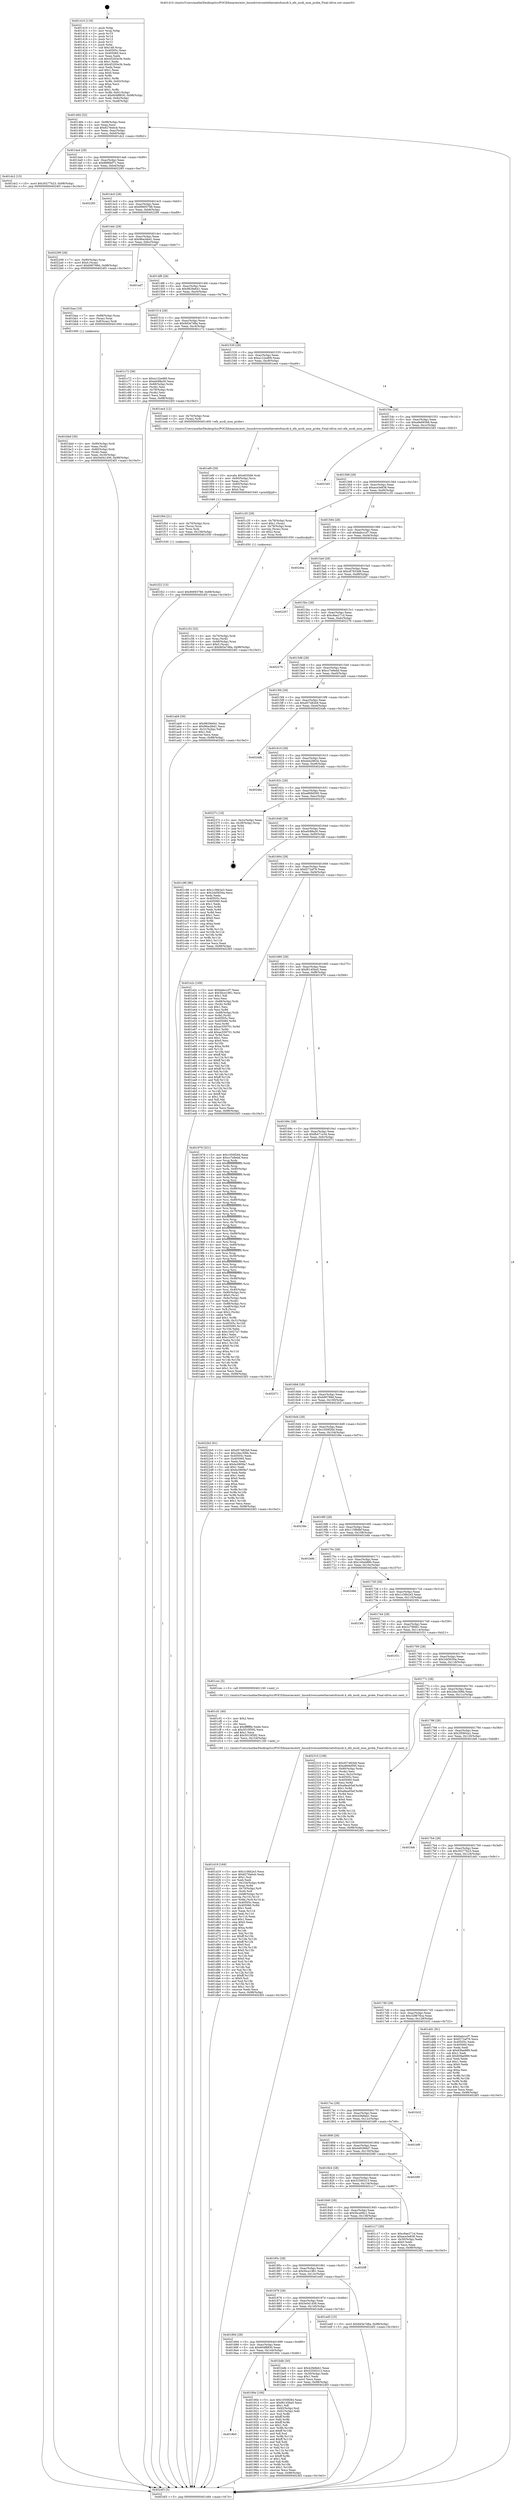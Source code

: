 digraph "0x401410" {
  label = "0x401410 (/mnt/c/Users/mathe/Desktop/tcc/POCII/binaries/extr_linuxdriversnetethernetsfcmcdi.h_efx_mcdi_mon_probe_Final-ollvm.out::main(0))"
  labelloc = "t"
  node[shape=record]

  Entry [label="",width=0.3,height=0.3,shape=circle,fillcolor=black,style=filled]
  "0x401484" [label="{
     0x401484 [32]\l
     | [instrs]\l
     &nbsp;&nbsp;0x401484 \<+6\>: mov -0x98(%rbp),%eax\l
     &nbsp;&nbsp;0x40148a \<+2\>: mov %eax,%ecx\l
     &nbsp;&nbsp;0x40148c \<+6\>: sub $0x8276ebcb,%ecx\l
     &nbsp;&nbsp;0x401492 \<+6\>: mov %eax,-0xac(%rbp)\l
     &nbsp;&nbsp;0x401498 \<+6\>: mov %ecx,-0xb0(%rbp)\l
     &nbsp;&nbsp;0x40149e \<+6\>: je 0000000000401dc2 \<main+0x9b2\>\l
  }"]
  "0x401dc2" [label="{
     0x401dc2 [15]\l
     | [instrs]\l
     &nbsp;&nbsp;0x401dc2 \<+10\>: movl $0x30277b23,-0x98(%rbp)\l
     &nbsp;&nbsp;0x401dcc \<+5\>: jmp 00000000004024f3 \<main+0x10e3\>\l
  }"]
  "0x4014a4" [label="{
     0x4014a4 [28]\l
     | [instrs]\l
     &nbsp;&nbsp;0x4014a4 \<+5\>: jmp 00000000004014a9 \<main+0x99\>\l
     &nbsp;&nbsp;0x4014a9 \<+6\>: mov -0xac(%rbp),%eax\l
     &nbsp;&nbsp;0x4014af \<+5\>: sub $0x8886bf71,%eax\l
     &nbsp;&nbsp;0x4014b4 \<+6\>: mov %eax,-0xb4(%rbp)\l
     &nbsp;&nbsp;0x4014ba \<+6\>: je 0000000000402285 \<main+0xe75\>\l
  }"]
  Exit [label="",width=0.3,height=0.3,shape=circle,fillcolor=black,style=filled,peripheries=2]
  "0x402285" [label="{
     0x402285\l
  }", style=dashed]
  "0x4014c0" [label="{
     0x4014c0 [28]\l
     | [instrs]\l
     &nbsp;&nbsp;0x4014c0 \<+5\>: jmp 00000000004014c5 \<main+0xb5\>\l
     &nbsp;&nbsp;0x4014c5 \<+6\>: mov -0xac(%rbp),%eax\l
     &nbsp;&nbsp;0x4014cb \<+5\>: sub $0x90693788,%eax\l
     &nbsp;&nbsp;0x4014d0 \<+6\>: mov %eax,-0xb8(%rbp)\l
     &nbsp;&nbsp;0x4014d6 \<+6\>: je 0000000000402299 \<main+0xe89\>\l
  }"]
  "0x401f22" [label="{
     0x401f22 [15]\l
     | [instrs]\l
     &nbsp;&nbsp;0x401f22 \<+10\>: movl $0x90693788,-0x98(%rbp)\l
     &nbsp;&nbsp;0x401f2c \<+5\>: jmp 00000000004024f3 \<main+0x10e3\>\l
  }"]
  "0x402299" [label="{
     0x402299 [28]\l
     | [instrs]\l
     &nbsp;&nbsp;0x402299 \<+7\>: mov -0x90(%rbp),%rax\l
     &nbsp;&nbsp;0x4022a0 \<+6\>: movl $0x0,(%rax)\l
     &nbsp;&nbsp;0x4022a6 \<+10\>: movl $0xb90789d,-0x98(%rbp)\l
     &nbsp;&nbsp;0x4022b0 \<+5\>: jmp 00000000004024f3 \<main+0x10e3\>\l
  }"]
  "0x4014dc" [label="{
     0x4014dc [28]\l
     | [instrs]\l
     &nbsp;&nbsp;0x4014dc \<+5\>: jmp 00000000004014e1 \<main+0xd1\>\l
     &nbsp;&nbsp;0x4014e1 \<+6\>: mov -0xac(%rbp),%eax\l
     &nbsp;&nbsp;0x4014e7 \<+5\>: sub $0x96acbbd1,%eax\l
     &nbsp;&nbsp;0x4014ec \<+6\>: mov %eax,-0xbc(%rbp)\l
     &nbsp;&nbsp;0x4014f2 \<+6\>: je 0000000000401ad7 \<main+0x6c7\>\l
  }"]
  "0x401f0d" [label="{
     0x401f0d [21]\l
     | [instrs]\l
     &nbsp;&nbsp;0x401f0d \<+4\>: mov -0x70(%rbp),%rcx\l
     &nbsp;&nbsp;0x401f11 \<+3\>: mov (%rcx),%rcx\l
     &nbsp;&nbsp;0x401f14 \<+3\>: mov %rcx,%rdi\l
     &nbsp;&nbsp;0x401f17 \<+6\>: mov %eax,-0x158(%rbp)\l
     &nbsp;&nbsp;0x401f1d \<+5\>: call 0000000000401030 \<free@plt\>\l
     | [calls]\l
     &nbsp;&nbsp;0x401030 \{1\} (unknown)\l
  }"]
  "0x401ad7" [label="{
     0x401ad7\l
  }", style=dashed]
  "0x4014f8" [label="{
     0x4014f8 [28]\l
     | [instrs]\l
     &nbsp;&nbsp;0x4014f8 \<+5\>: jmp 00000000004014fd \<main+0xed\>\l
     &nbsp;&nbsp;0x4014fd \<+6\>: mov -0xac(%rbp),%eax\l
     &nbsp;&nbsp;0x401503 \<+5\>: sub $0x9829e641,%eax\l
     &nbsp;&nbsp;0x401508 \<+6\>: mov %eax,-0xc0(%rbp)\l
     &nbsp;&nbsp;0x40150e \<+6\>: je 0000000000401baa \<main+0x79a\>\l
  }"]
  "0x401ef0" [label="{
     0x401ef0 [29]\l
     | [instrs]\l
     &nbsp;&nbsp;0x401ef0 \<+10\>: movabs $0x4030d6,%rdi\l
     &nbsp;&nbsp;0x401efa \<+4\>: mov -0x60(%rbp),%rcx\l
     &nbsp;&nbsp;0x401efe \<+2\>: mov %eax,(%rcx)\l
     &nbsp;&nbsp;0x401f00 \<+4\>: mov -0x60(%rbp),%rcx\l
     &nbsp;&nbsp;0x401f04 \<+2\>: mov (%rcx),%esi\l
     &nbsp;&nbsp;0x401f06 \<+2\>: mov $0x0,%al\l
     &nbsp;&nbsp;0x401f08 \<+5\>: call 0000000000401040 \<printf@plt\>\l
     | [calls]\l
     &nbsp;&nbsp;0x401040 \{1\} (unknown)\l
  }"]
  "0x401baa" [label="{
     0x401baa [19]\l
     | [instrs]\l
     &nbsp;&nbsp;0x401baa \<+7\>: mov -0x88(%rbp),%rax\l
     &nbsp;&nbsp;0x401bb1 \<+3\>: mov (%rax),%rax\l
     &nbsp;&nbsp;0x401bb4 \<+4\>: mov 0x8(%rax),%rdi\l
     &nbsp;&nbsp;0x401bb8 \<+5\>: call 0000000000401060 \<atoi@plt\>\l
     | [calls]\l
     &nbsp;&nbsp;0x401060 \{1\} (unknown)\l
  }"]
  "0x401514" [label="{
     0x401514 [28]\l
     | [instrs]\l
     &nbsp;&nbsp;0x401514 \<+5\>: jmp 0000000000401519 \<main+0x109\>\l
     &nbsp;&nbsp;0x401519 \<+6\>: mov -0xac(%rbp),%eax\l
     &nbsp;&nbsp;0x40151f \<+5\>: sub $0x9d3e7d8a,%eax\l
     &nbsp;&nbsp;0x401524 \<+6\>: mov %eax,-0xc4(%rbp)\l
     &nbsp;&nbsp;0x40152a \<+6\>: je 0000000000401c72 \<main+0x862\>\l
  }"]
  "0x401d19" [label="{
     0x401d19 [169]\l
     | [instrs]\l
     &nbsp;&nbsp;0x401d19 \<+5\>: mov $0x1c36b2e3,%ecx\l
     &nbsp;&nbsp;0x401d1e \<+5\>: mov $0x8276ebcb,%edx\l
     &nbsp;&nbsp;0x401d23 \<+3\>: mov $0x1,%sil\l
     &nbsp;&nbsp;0x401d26 \<+2\>: xor %edi,%edi\l
     &nbsp;&nbsp;0x401d28 \<+7\>: mov -0x154(%rbp),%r8d\l
     &nbsp;&nbsp;0x401d2f \<+4\>: imul %eax,%r8d\l
     &nbsp;&nbsp;0x401d33 \<+4\>: mov -0x70(%rbp),%r9\l
     &nbsp;&nbsp;0x401d37 \<+3\>: mov (%r9),%r9\l
     &nbsp;&nbsp;0x401d3a \<+4\>: mov -0x68(%rbp),%r10\l
     &nbsp;&nbsp;0x401d3e \<+3\>: movslq (%r10),%r10\l
     &nbsp;&nbsp;0x401d41 \<+4\>: mov %r8d,(%r9,%r10,4)\l
     &nbsp;&nbsp;0x401d45 \<+7\>: mov 0x40505c,%eax\l
     &nbsp;&nbsp;0x401d4c \<+8\>: mov 0x405060,%r8d\l
     &nbsp;&nbsp;0x401d54 \<+3\>: sub $0x1,%edi\l
     &nbsp;&nbsp;0x401d57 \<+3\>: mov %eax,%r11d\l
     &nbsp;&nbsp;0x401d5a \<+3\>: add %edi,%r11d\l
     &nbsp;&nbsp;0x401d5d \<+4\>: imul %r11d,%eax\l
     &nbsp;&nbsp;0x401d61 \<+3\>: and $0x1,%eax\l
     &nbsp;&nbsp;0x401d64 \<+3\>: cmp $0x0,%eax\l
     &nbsp;&nbsp;0x401d67 \<+3\>: sete %bl\l
     &nbsp;&nbsp;0x401d6a \<+4\>: cmp $0xa,%r8d\l
     &nbsp;&nbsp;0x401d6e \<+4\>: setl %r14b\l
     &nbsp;&nbsp;0x401d72 \<+3\>: mov %bl,%r15b\l
     &nbsp;&nbsp;0x401d75 \<+4\>: xor $0xff,%r15b\l
     &nbsp;&nbsp;0x401d79 \<+3\>: mov %r14b,%r12b\l
     &nbsp;&nbsp;0x401d7c \<+4\>: xor $0xff,%r12b\l
     &nbsp;&nbsp;0x401d80 \<+4\>: xor $0x0,%sil\l
     &nbsp;&nbsp;0x401d84 \<+3\>: mov %r15b,%r13b\l
     &nbsp;&nbsp;0x401d87 \<+4\>: and $0x0,%r13b\l
     &nbsp;&nbsp;0x401d8b \<+3\>: and %sil,%bl\l
     &nbsp;&nbsp;0x401d8e \<+3\>: mov %r12b,%al\l
     &nbsp;&nbsp;0x401d91 \<+2\>: and $0x0,%al\l
     &nbsp;&nbsp;0x401d93 \<+3\>: and %sil,%r14b\l
     &nbsp;&nbsp;0x401d96 \<+3\>: or %bl,%r13b\l
     &nbsp;&nbsp;0x401d99 \<+3\>: or %r14b,%al\l
     &nbsp;&nbsp;0x401d9c \<+3\>: xor %al,%r13b\l
     &nbsp;&nbsp;0x401d9f \<+3\>: or %r12b,%r15b\l
     &nbsp;&nbsp;0x401da2 \<+4\>: xor $0xff,%r15b\l
     &nbsp;&nbsp;0x401da6 \<+4\>: or $0x0,%sil\l
     &nbsp;&nbsp;0x401daa \<+3\>: and %sil,%r15b\l
     &nbsp;&nbsp;0x401dad \<+3\>: or %r15b,%r13b\l
     &nbsp;&nbsp;0x401db0 \<+4\>: test $0x1,%r13b\l
     &nbsp;&nbsp;0x401db4 \<+3\>: cmovne %edx,%ecx\l
     &nbsp;&nbsp;0x401db7 \<+6\>: mov %ecx,-0x98(%rbp)\l
     &nbsp;&nbsp;0x401dbd \<+5\>: jmp 00000000004024f3 \<main+0x10e3\>\l
  }"]
  "0x401c72" [label="{
     0x401c72 [36]\l
     | [instrs]\l
     &nbsp;&nbsp;0x401c72 \<+5\>: mov $0xa122ed69,%eax\l
     &nbsp;&nbsp;0x401c77 \<+5\>: mov $0xefc88a30,%ecx\l
     &nbsp;&nbsp;0x401c7c \<+4\>: mov -0x68(%rbp),%rdx\l
     &nbsp;&nbsp;0x401c80 \<+2\>: mov (%rdx),%esi\l
     &nbsp;&nbsp;0x401c82 \<+4\>: mov -0x78(%rbp),%rdx\l
     &nbsp;&nbsp;0x401c86 \<+2\>: cmp (%rdx),%esi\l
     &nbsp;&nbsp;0x401c88 \<+3\>: cmovl %ecx,%eax\l
     &nbsp;&nbsp;0x401c8b \<+6\>: mov %eax,-0x98(%rbp)\l
     &nbsp;&nbsp;0x401c91 \<+5\>: jmp 00000000004024f3 \<main+0x10e3\>\l
  }"]
  "0x401530" [label="{
     0x401530 [28]\l
     | [instrs]\l
     &nbsp;&nbsp;0x401530 \<+5\>: jmp 0000000000401535 \<main+0x125\>\l
     &nbsp;&nbsp;0x401535 \<+6\>: mov -0xac(%rbp),%eax\l
     &nbsp;&nbsp;0x40153b \<+5\>: sub $0xa122ed69,%eax\l
     &nbsp;&nbsp;0x401540 \<+6\>: mov %eax,-0xc8(%rbp)\l
     &nbsp;&nbsp;0x401546 \<+6\>: je 0000000000401ee4 \<main+0xad4\>\l
  }"]
  "0x401cf1" [label="{
     0x401cf1 [40]\l
     | [instrs]\l
     &nbsp;&nbsp;0x401cf1 \<+5\>: mov $0x2,%ecx\l
     &nbsp;&nbsp;0x401cf6 \<+1\>: cltd\l
     &nbsp;&nbsp;0x401cf7 \<+2\>: idiv %ecx\l
     &nbsp;&nbsp;0x401cf9 \<+6\>: imul $0xfffffffe,%edx,%ecx\l
     &nbsp;&nbsp;0x401cff \<+6\>: sub $0x5010f392,%ecx\l
     &nbsp;&nbsp;0x401d05 \<+3\>: add $0x1,%ecx\l
     &nbsp;&nbsp;0x401d08 \<+6\>: add $0x5010f392,%ecx\l
     &nbsp;&nbsp;0x401d0e \<+6\>: mov %ecx,-0x154(%rbp)\l
     &nbsp;&nbsp;0x401d14 \<+5\>: call 0000000000401160 \<next_i\>\l
     | [calls]\l
     &nbsp;&nbsp;0x401160 \{1\} (/mnt/c/Users/mathe/Desktop/tcc/POCII/binaries/extr_linuxdriversnetethernetsfcmcdi.h_efx_mcdi_mon_probe_Final-ollvm.out::next_i)\l
  }"]
  "0x401ee4" [label="{
     0x401ee4 [12]\l
     | [instrs]\l
     &nbsp;&nbsp;0x401ee4 \<+4\>: mov -0x70(%rbp),%rax\l
     &nbsp;&nbsp;0x401ee8 \<+3\>: mov (%rax),%rdi\l
     &nbsp;&nbsp;0x401eeb \<+5\>: call 0000000000401400 \<efx_mcdi_mon_probe\>\l
     | [calls]\l
     &nbsp;&nbsp;0x401400 \{1\} (/mnt/c/Users/mathe/Desktop/tcc/POCII/binaries/extr_linuxdriversnetethernetsfcmcdi.h_efx_mcdi_mon_probe_Final-ollvm.out::efx_mcdi_mon_probe)\l
  }"]
  "0x40154c" [label="{
     0x40154c [28]\l
     | [instrs]\l
     &nbsp;&nbsp;0x40154c \<+5\>: jmp 0000000000401551 \<main+0x141\>\l
     &nbsp;&nbsp;0x401551 \<+6\>: mov -0xac(%rbp),%eax\l
     &nbsp;&nbsp;0x401557 \<+5\>: sub $0xa9e693b8,%eax\l
     &nbsp;&nbsp;0x40155c \<+6\>: mov %eax,-0xcc(%rbp)\l
     &nbsp;&nbsp;0x401562 \<+6\>: je 00000000004023d3 \<main+0xfc3\>\l
  }"]
  "0x401c52" [label="{
     0x401c52 [32]\l
     | [instrs]\l
     &nbsp;&nbsp;0x401c52 \<+4\>: mov -0x70(%rbp),%rdi\l
     &nbsp;&nbsp;0x401c56 \<+3\>: mov %rax,(%rdi)\l
     &nbsp;&nbsp;0x401c59 \<+4\>: mov -0x68(%rbp),%rax\l
     &nbsp;&nbsp;0x401c5d \<+6\>: movl $0x0,(%rax)\l
     &nbsp;&nbsp;0x401c63 \<+10\>: movl $0x9d3e7d8a,-0x98(%rbp)\l
     &nbsp;&nbsp;0x401c6d \<+5\>: jmp 00000000004024f3 \<main+0x10e3\>\l
  }"]
  "0x4023d3" [label="{
     0x4023d3\l
  }", style=dashed]
  "0x401568" [label="{
     0x401568 [28]\l
     | [instrs]\l
     &nbsp;&nbsp;0x401568 \<+5\>: jmp 000000000040156d \<main+0x15d\>\l
     &nbsp;&nbsp;0x40156d \<+6\>: mov -0xac(%rbp),%eax\l
     &nbsp;&nbsp;0x401573 \<+5\>: sub $0xace3e838,%eax\l
     &nbsp;&nbsp;0x401578 \<+6\>: mov %eax,-0xd0(%rbp)\l
     &nbsp;&nbsp;0x40157e \<+6\>: je 0000000000401c35 \<main+0x825\>\l
  }"]
  "0x401bbd" [label="{
     0x401bbd [30]\l
     | [instrs]\l
     &nbsp;&nbsp;0x401bbd \<+4\>: mov -0x80(%rbp),%rdi\l
     &nbsp;&nbsp;0x401bc1 \<+2\>: mov %eax,(%rdi)\l
     &nbsp;&nbsp;0x401bc3 \<+4\>: mov -0x80(%rbp),%rdi\l
     &nbsp;&nbsp;0x401bc7 \<+2\>: mov (%rdi),%eax\l
     &nbsp;&nbsp;0x401bc9 \<+3\>: mov %eax,-0x30(%rbp)\l
     &nbsp;&nbsp;0x401bcc \<+10\>: movl $0x5e041456,-0x98(%rbp)\l
     &nbsp;&nbsp;0x401bd6 \<+5\>: jmp 00000000004024f3 \<main+0x10e3\>\l
  }"]
  "0x401c35" [label="{
     0x401c35 [29]\l
     | [instrs]\l
     &nbsp;&nbsp;0x401c35 \<+4\>: mov -0x78(%rbp),%rax\l
     &nbsp;&nbsp;0x401c39 \<+6\>: movl $0x1,(%rax)\l
     &nbsp;&nbsp;0x401c3f \<+4\>: mov -0x78(%rbp),%rax\l
     &nbsp;&nbsp;0x401c43 \<+3\>: movslq (%rax),%rax\l
     &nbsp;&nbsp;0x401c46 \<+4\>: shl $0x2,%rax\l
     &nbsp;&nbsp;0x401c4a \<+3\>: mov %rax,%rdi\l
     &nbsp;&nbsp;0x401c4d \<+5\>: call 0000000000401050 \<malloc@plt\>\l
     | [calls]\l
     &nbsp;&nbsp;0x401050 \{1\} (unknown)\l
  }"]
  "0x401584" [label="{
     0x401584 [28]\l
     | [instrs]\l
     &nbsp;&nbsp;0x401584 \<+5\>: jmp 0000000000401589 \<main+0x179\>\l
     &nbsp;&nbsp;0x401589 \<+6\>: mov -0xac(%rbp),%eax\l
     &nbsp;&nbsp;0x40158f \<+5\>: sub $0xbabcccf7,%eax\l
     &nbsp;&nbsp;0x401594 \<+6\>: mov %eax,-0xd4(%rbp)\l
     &nbsp;&nbsp;0x40159a \<+6\>: je 000000000040244a \<main+0x103a\>\l
  }"]
  "0x401410" [label="{
     0x401410 [116]\l
     | [instrs]\l
     &nbsp;&nbsp;0x401410 \<+1\>: push %rbp\l
     &nbsp;&nbsp;0x401411 \<+3\>: mov %rsp,%rbp\l
     &nbsp;&nbsp;0x401414 \<+2\>: push %r15\l
     &nbsp;&nbsp;0x401416 \<+2\>: push %r14\l
     &nbsp;&nbsp;0x401418 \<+2\>: push %r13\l
     &nbsp;&nbsp;0x40141a \<+2\>: push %r12\l
     &nbsp;&nbsp;0x40141c \<+1\>: push %rbx\l
     &nbsp;&nbsp;0x40141d \<+7\>: sub $0x148,%rsp\l
     &nbsp;&nbsp;0x401424 \<+7\>: mov 0x40505c,%eax\l
     &nbsp;&nbsp;0x40142b \<+7\>: mov 0x405060,%ecx\l
     &nbsp;&nbsp;0x401432 \<+2\>: mov %eax,%edx\l
     &nbsp;&nbsp;0x401434 \<+6\>: sub $0x45293e3b,%edx\l
     &nbsp;&nbsp;0x40143a \<+3\>: sub $0x1,%edx\l
     &nbsp;&nbsp;0x40143d \<+6\>: add $0x45293e3b,%edx\l
     &nbsp;&nbsp;0x401443 \<+3\>: imul %edx,%eax\l
     &nbsp;&nbsp;0x401446 \<+3\>: and $0x1,%eax\l
     &nbsp;&nbsp;0x401449 \<+3\>: cmp $0x0,%eax\l
     &nbsp;&nbsp;0x40144c \<+4\>: sete %r8b\l
     &nbsp;&nbsp;0x401450 \<+4\>: and $0x1,%r8b\l
     &nbsp;&nbsp;0x401454 \<+7\>: mov %r8b,-0x92(%rbp)\l
     &nbsp;&nbsp;0x40145b \<+3\>: cmp $0xa,%ecx\l
     &nbsp;&nbsp;0x40145e \<+4\>: setl %r8b\l
     &nbsp;&nbsp;0x401462 \<+4\>: and $0x1,%r8b\l
     &nbsp;&nbsp;0x401466 \<+7\>: mov %r8b,-0x91(%rbp)\l
     &nbsp;&nbsp;0x40146d \<+10\>: movl $0x604f8830,-0x98(%rbp)\l
     &nbsp;&nbsp;0x401477 \<+6\>: mov %edi,-0x9c(%rbp)\l
     &nbsp;&nbsp;0x40147d \<+7\>: mov %rsi,-0xa8(%rbp)\l
  }"]
  "0x40244a" [label="{
     0x40244a\l
  }", style=dashed]
  "0x4015a0" [label="{
     0x4015a0 [28]\l
     | [instrs]\l
     &nbsp;&nbsp;0x4015a0 \<+5\>: jmp 00000000004015a5 \<main+0x195\>\l
     &nbsp;&nbsp;0x4015a5 \<+6\>: mov -0xac(%rbp),%eax\l
     &nbsp;&nbsp;0x4015ab \<+5\>: sub $0xc87933d8,%eax\l
     &nbsp;&nbsp;0x4015b0 \<+6\>: mov %eax,-0xd8(%rbp)\l
     &nbsp;&nbsp;0x4015b6 \<+6\>: je 0000000000402267 \<main+0xe57\>\l
  }"]
  "0x4024f3" [label="{
     0x4024f3 [5]\l
     | [instrs]\l
     &nbsp;&nbsp;0x4024f3 \<+5\>: jmp 0000000000401484 \<main+0x74\>\l
  }"]
  "0x402267" [label="{
     0x402267\l
  }", style=dashed]
  "0x4015bc" [label="{
     0x4015bc [28]\l
     | [instrs]\l
     &nbsp;&nbsp;0x4015bc \<+5\>: jmp 00000000004015c1 \<main+0x1b1\>\l
     &nbsp;&nbsp;0x4015c1 \<+6\>: mov -0xac(%rbp),%eax\l
     &nbsp;&nbsp;0x4015c7 \<+5\>: sub $0xc8ae271d,%eax\l
     &nbsp;&nbsp;0x4015cc \<+6\>: mov %eax,-0xdc(%rbp)\l
     &nbsp;&nbsp;0x4015d2 \<+6\>: je 0000000000402276 \<main+0xe66\>\l
  }"]
  "0x4018b0" [label="{
     0x4018b0\l
  }", style=dashed]
  "0x402276" [label="{
     0x402276\l
  }", style=dashed]
  "0x4015d8" [label="{
     0x4015d8 [28]\l
     | [instrs]\l
     &nbsp;&nbsp;0x4015d8 \<+5\>: jmp 00000000004015dd \<main+0x1cd\>\l
     &nbsp;&nbsp;0x4015dd \<+6\>: mov -0xac(%rbp),%eax\l
     &nbsp;&nbsp;0x4015e3 \<+5\>: sub $0xcc7e9edd,%eax\l
     &nbsp;&nbsp;0x4015e8 \<+6\>: mov %eax,-0xe0(%rbp)\l
     &nbsp;&nbsp;0x4015ee \<+6\>: je 0000000000401ab9 \<main+0x6a9\>\l
  }"]
  "0x40190e" [label="{
     0x40190e [106]\l
     | [instrs]\l
     &nbsp;&nbsp;0x40190e \<+5\>: mov $0x1050f284,%eax\l
     &nbsp;&nbsp;0x401913 \<+5\>: mov $0xf6145ba5,%ecx\l
     &nbsp;&nbsp;0x401918 \<+2\>: mov $0x1,%dl\l
     &nbsp;&nbsp;0x40191a \<+7\>: mov -0x92(%rbp),%sil\l
     &nbsp;&nbsp;0x401921 \<+7\>: mov -0x91(%rbp),%dil\l
     &nbsp;&nbsp;0x401928 \<+3\>: mov %sil,%r8b\l
     &nbsp;&nbsp;0x40192b \<+4\>: xor $0xff,%r8b\l
     &nbsp;&nbsp;0x40192f \<+3\>: mov %dil,%r9b\l
     &nbsp;&nbsp;0x401932 \<+4\>: xor $0xff,%r9b\l
     &nbsp;&nbsp;0x401936 \<+3\>: xor $0x1,%dl\l
     &nbsp;&nbsp;0x401939 \<+3\>: mov %r8b,%r10b\l
     &nbsp;&nbsp;0x40193c \<+4\>: and $0xff,%r10b\l
     &nbsp;&nbsp;0x401940 \<+3\>: and %dl,%sil\l
     &nbsp;&nbsp;0x401943 \<+3\>: mov %r9b,%r11b\l
     &nbsp;&nbsp;0x401946 \<+4\>: and $0xff,%r11b\l
     &nbsp;&nbsp;0x40194a \<+3\>: and %dl,%dil\l
     &nbsp;&nbsp;0x40194d \<+3\>: or %sil,%r10b\l
     &nbsp;&nbsp;0x401950 \<+3\>: or %dil,%r11b\l
     &nbsp;&nbsp;0x401953 \<+3\>: xor %r11b,%r10b\l
     &nbsp;&nbsp;0x401956 \<+3\>: or %r9b,%r8b\l
     &nbsp;&nbsp;0x401959 \<+4\>: xor $0xff,%r8b\l
     &nbsp;&nbsp;0x40195d \<+3\>: or $0x1,%dl\l
     &nbsp;&nbsp;0x401960 \<+3\>: and %dl,%r8b\l
     &nbsp;&nbsp;0x401963 \<+3\>: or %r8b,%r10b\l
     &nbsp;&nbsp;0x401966 \<+4\>: test $0x1,%r10b\l
     &nbsp;&nbsp;0x40196a \<+3\>: cmovne %ecx,%eax\l
     &nbsp;&nbsp;0x40196d \<+6\>: mov %eax,-0x98(%rbp)\l
     &nbsp;&nbsp;0x401973 \<+5\>: jmp 00000000004024f3 \<main+0x10e3\>\l
  }"]
  "0x401ab9" [label="{
     0x401ab9 [30]\l
     | [instrs]\l
     &nbsp;&nbsp;0x401ab9 \<+5\>: mov $0x9829e641,%eax\l
     &nbsp;&nbsp;0x401abe \<+5\>: mov $0x96acbbd1,%ecx\l
     &nbsp;&nbsp;0x401ac3 \<+3\>: mov -0x31(%rbp),%dl\l
     &nbsp;&nbsp;0x401ac6 \<+3\>: test $0x1,%dl\l
     &nbsp;&nbsp;0x401ac9 \<+3\>: cmovne %ecx,%eax\l
     &nbsp;&nbsp;0x401acc \<+6\>: mov %eax,-0x98(%rbp)\l
     &nbsp;&nbsp;0x401ad2 \<+5\>: jmp 00000000004024f3 \<main+0x10e3\>\l
  }"]
  "0x4015f4" [label="{
     0x4015f4 [28]\l
     | [instrs]\l
     &nbsp;&nbsp;0x4015f4 \<+5\>: jmp 00000000004015f9 \<main+0x1e9\>\l
     &nbsp;&nbsp;0x4015f9 \<+6\>: mov -0xac(%rbp),%eax\l
     &nbsp;&nbsp;0x4015ff \<+5\>: sub $0xd57482b9,%eax\l
     &nbsp;&nbsp;0x401604 \<+6\>: mov %eax,-0xe4(%rbp)\l
     &nbsp;&nbsp;0x40160a \<+6\>: je 00000000004024db \<main+0x10cb\>\l
  }"]
  "0x401894" [label="{
     0x401894 [28]\l
     | [instrs]\l
     &nbsp;&nbsp;0x401894 \<+5\>: jmp 0000000000401899 \<main+0x489\>\l
     &nbsp;&nbsp;0x401899 \<+6\>: mov -0xac(%rbp),%eax\l
     &nbsp;&nbsp;0x40189f \<+5\>: sub $0x604f8830,%eax\l
     &nbsp;&nbsp;0x4018a4 \<+6\>: mov %eax,-0x144(%rbp)\l
     &nbsp;&nbsp;0x4018aa \<+6\>: je 000000000040190e \<main+0x4fe\>\l
  }"]
  "0x4024db" [label="{
     0x4024db\l
  }", style=dashed]
  "0x401610" [label="{
     0x401610 [28]\l
     | [instrs]\l
     &nbsp;&nbsp;0x401610 \<+5\>: jmp 0000000000401615 \<main+0x205\>\l
     &nbsp;&nbsp;0x401615 \<+6\>: mov -0xac(%rbp),%eax\l
     &nbsp;&nbsp;0x40161b \<+5\>: sub $0xde42863e,%eax\l
     &nbsp;&nbsp;0x401620 \<+6\>: mov %eax,-0xe8(%rbp)\l
     &nbsp;&nbsp;0x401626 \<+6\>: je 000000000040246c \<main+0x105c\>\l
  }"]
  "0x401bdb" [label="{
     0x401bdb [30]\l
     | [instrs]\l
     &nbsp;&nbsp;0x401bdb \<+5\>: mov $0x42fe8eb1,%eax\l
     &nbsp;&nbsp;0x401be0 \<+5\>: mov $0x52500313,%ecx\l
     &nbsp;&nbsp;0x401be5 \<+3\>: mov -0x30(%rbp),%edx\l
     &nbsp;&nbsp;0x401be8 \<+3\>: cmp $0x1,%edx\l
     &nbsp;&nbsp;0x401beb \<+3\>: cmovl %ecx,%eax\l
     &nbsp;&nbsp;0x401bee \<+6\>: mov %eax,-0x98(%rbp)\l
     &nbsp;&nbsp;0x401bf4 \<+5\>: jmp 00000000004024f3 \<main+0x10e3\>\l
  }"]
  "0x40246c" [label="{
     0x40246c\l
  }", style=dashed]
  "0x40162c" [label="{
     0x40162c [28]\l
     | [instrs]\l
     &nbsp;&nbsp;0x40162c \<+5\>: jmp 0000000000401631 \<main+0x221\>\l
     &nbsp;&nbsp;0x401631 \<+6\>: mov -0xac(%rbp),%eax\l
     &nbsp;&nbsp;0x401637 \<+5\>: sub $0xe869d595,%eax\l
     &nbsp;&nbsp;0x40163c \<+6\>: mov %eax,-0xec(%rbp)\l
     &nbsp;&nbsp;0x401642 \<+6\>: je 000000000040237c \<main+0xf6c\>\l
  }"]
  "0x401878" [label="{
     0x401878 [28]\l
     | [instrs]\l
     &nbsp;&nbsp;0x401878 \<+5\>: jmp 000000000040187d \<main+0x46d\>\l
     &nbsp;&nbsp;0x40187d \<+6\>: mov -0xac(%rbp),%eax\l
     &nbsp;&nbsp;0x401883 \<+5\>: sub $0x5e041456,%eax\l
     &nbsp;&nbsp;0x401888 \<+6\>: mov %eax,-0x140(%rbp)\l
     &nbsp;&nbsp;0x40188e \<+6\>: je 0000000000401bdb \<main+0x7cb\>\l
  }"]
  "0x40237c" [label="{
     0x40237c [18]\l
     | [instrs]\l
     &nbsp;&nbsp;0x40237c \<+3\>: mov -0x2c(%rbp),%eax\l
     &nbsp;&nbsp;0x40237f \<+4\>: lea -0x28(%rbp),%rsp\l
     &nbsp;&nbsp;0x402383 \<+1\>: pop %rbx\l
     &nbsp;&nbsp;0x402384 \<+2\>: pop %r12\l
     &nbsp;&nbsp;0x402386 \<+2\>: pop %r13\l
     &nbsp;&nbsp;0x402388 \<+2\>: pop %r14\l
     &nbsp;&nbsp;0x40238a \<+2\>: pop %r15\l
     &nbsp;&nbsp;0x40238c \<+1\>: pop %rbp\l
     &nbsp;&nbsp;0x40238d \<+1\>: ret\l
  }"]
  "0x401648" [label="{
     0x401648 [28]\l
     | [instrs]\l
     &nbsp;&nbsp;0x401648 \<+5\>: jmp 000000000040164d \<main+0x23d\>\l
     &nbsp;&nbsp;0x40164d \<+6\>: mov -0xac(%rbp),%eax\l
     &nbsp;&nbsp;0x401653 \<+5\>: sub $0xefc88a30,%eax\l
     &nbsp;&nbsp;0x401658 \<+6\>: mov %eax,-0xf0(%rbp)\l
     &nbsp;&nbsp;0x40165e \<+6\>: je 0000000000401c96 \<main+0x886\>\l
  }"]
  "0x401ed5" [label="{
     0x401ed5 [15]\l
     | [instrs]\l
     &nbsp;&nbsp;0x401ed5 \<+10\>: movl $0x9d3e7d8a,-0x98(%rbp)\l
     &nbsp;&nbsp;0x401edf \<+5\>: jmp 00000000004024f3 \<main+0x10e3\>\l
  }"]
  "0x401c96" [label="{
     0x401c96 [86]\l
     | [instrs]\l
     &nbsp;&nbsp;0x401c96 \<+5\>: mov $0x1c36b2e3,%eax\l
     &nbsp;&nbsp;0x401c9b \<+5\>: mov $0x24d5630a,%ecx\l
     &nbsp;&nbsp;0x401ca0 \<+2\>: xor %edx,%edx\l
     &nbsp;&nbsp;0x401ca2 \<+7\>: mov 0x40505c,%esi\l
     &nbsp;&nbsp;0x401ca9 \<+7\>: mov 0x405060,%edi\l
     &nbsp;&nbsp;0x401cb0 \<+3\>: sub $0x1,%edx\l
     &nbsp;&nbsp;0x401cb3 \<+3\>: mov %esi,%r8d\l
     &nbsp;&nbsp;0x401cb6 \<+3\>: add %edx,%r8d\l
     &nbsp;&nbsp;0x401cb9 \<+4\>: imul %r8d,%esi\l
     &nbsp;&nbsp;0x401cbd \<+3\>: and $0x1,%esi\l
     &nbsp;&nbsp;0x401cc0 \<+3\>: cmp $0x0,%esi\l
     &nbsp;&nbsp;0x401cc3 \<+4\>: sete %r9b\l
     &nbsp;&nbsp;0x401cc7 \<+3\>: cmp $0xa,%edi\l
     &nbsp;&nbsp;0x401cca \<+4\>: setl %r10b\l
     &nbsp;&nbsp;0x401cce \<+3\>: mov %r9b,%r11b\l
     &nbsp;&nbsp;0x401cd1 \<+3\>: and %r10b,%r11b\l
     &nbsp;&nbsp;0x401cd4 \<+3\>: xor %r10b,%r9b\l
     &nbsp;&nbsp;0x401cd7 \<+3\>: or %r9b,%r11b\l
     &nbsp;&nbsp;0x401cda \<+4\>: test $0x1,%r11b\l
     &nbsp;&nbsp;0x401cde \<+3\>: cmovne %ecx,%eax\l
     &nbsp;&nbsp;0x401ce1 \<+6\>: mov %eax,-0x98(%rbp)\l
     &nbsp;&nbsp;0x401ce7 \<+5\>: jmp 00000000004024f3 \<main+0x10e3\>\l
  }"]
  "0x401664" [label="{
     0x401664 [28]\l
     | [instrs]\l
     &nbsp;&nbsp;0x401664 \<+5\>: jmp 0000000000401669 \<main+0x259\>\l
     &nbsp;&nbsp;0x401669 \<+6\>: mov -0xac(%rbp),%eax\l
     &nbsp;&nbsp;0x40166f \<+5\>: sub $0xf272af76,%eax\l
     &nbsp;&nbsp;0x401674 \<+6\>: mov %eax,-0xf4(%rbp)\l
     &nbsp;&nbsp;0x40167a \<+6\>: je 0000000000401e2c \<main+0xa1c\>\l
  }"]
  "0x40185c" [label="{
     0x40185c [28]\l
     | [instrs]\l
     &nbsp;&nbsp;0x40185c \<+5\>: jmp 0000000000401861 \<main+0x451\>\l
     &nbsp;&nbsp;0x401861 \<+6\>: mov -0xac(%rbp),%eax\l
     &nbsp;&nbsp;0x401867 \<+5\>: sub $0x5bce1961,%eax\l
     &nbsp;&nbsp;0x40186c \<+6\>: mov %eax,-0x13c(%rbp)\l
     &nbsp;&nbsp;0x401872 \<+6\>: je 0000000000401ed5 \<main+0xac5\>\l
  }"]
  "0x401e2c" [label="{
     0x401e2c [169]\l
     | [instrs]\l
     &nbsp;&nbsp;0x401e2c \<+5\>: mov $0xbabcccf7,%eax\l
     &nbsp;&nbsp;0x401e31 \<+5\>: mov $0x5bce1961,%ecx\l
     &nbsp;&nbsp;0x401e36 \<+2\>: mov $0x1,%dl\l
     &nbsp;&nbsp;0x401e38 \<+2\>: xor %esi,%esi\l
     &nbsp;&nbsp;0x401e3a \<+4\>: mov -0x68(%rbp),%rdi\l
     &nbsp;&nbsp;0x401e3e \<+3\>: mov (%rdi),%r8d\l
     &nbsp;&nbsp;0x401e41 \<+3\>: sub $0x1,%esi\l
     &nbsp;&nbsp;0x401e44 \<+3\>: sub %esi,%r8d\l
     &nbsp;&nbsp;0x401e47 \<+4\>: mov -0x68(%rbp),%rdi\l
     &nbsp;&nbsp;0x401e4b \<+3\>: mov %r8d,(%rdi)\l
     &nbsp;&nbsp;0x401e4e \<+7\>: mov 0x40505c,%esi\l
     &nbsp;&nbsp;0x401e55 \<+8\>: mov 0x405060,%r8d\l
     &nbsp;&nbsp;0x401e5d \<+3\>: mov %esi,%r9d\l
     &nbsp;&nbsp;0x401e60 \<+7\>: sub $0xac559701,%r9d\l
     &nbsp;&nbsp;0x401e67 \<+4\>: sub $0x1,%r9d\l
     &nbsp;&nbsp;0x401e6b \<+7\>: add $0xac559701,%r9d\l
     &nbsp;&nbsp;0x401e72 \<+4\>: imul %r9d,%esi\l
     &nbsp;&nbsp;0x401e76 \<+3\>: and $0x1,%esi\l
     &nbsp;&nbsp;0x401e79 \<+3\>: cmp $0x0,%esi\l
     &nbsp;&nbsp;0x401e7c \<+4\>: sete %r10b\l
     &nbsp;&nbsp;0x401e80 \<+4\>: cmp $0xa,%r8d\l
     &nbsp;&nbsp;0x401e84 \<+4\>: setl %r11b\l
     &nbsp;&nbsp;0x401e88 \<+3\>: mov %r10b,%bl\l
     &nbsp;&nbsp;0x401e8b \<+3\>: xor $0xff,%bl\l
     &nbsp;&nbsp;0x401e8e \<+3\>: mov %r11b,%r14b\l
     &nbsp;&nbsp;0x401e91 \<+4\>: xor $0xff,%r14b\l
     &nbsp;&nbsp;0x401e95 \<+3\>: xor $0x1,%dl\l
     &nbsp;&nbsp;0x401e98 \<+3\>: mov %bl,%r15b\l
     &nbsp;&nbsp;0x401e9b \<+4\>: and $0xff,%r15b\l
     &nbsp;&nbsp;0x401e9f \<+3\>: and %dl,%r10b\l
     &nbsp;&nbsp;0x401ea2 \<+3\>: mov %r14b,%r12b\l
     &nbsp;&nbsp;0x401ea5 \<+4\>: and $0xff,%r12b\l
     &nbsp;&nbsp;0x401ea9 \<+3\>: and %dl,%r11b\l
     &nbsp;&nbsp;0x401eac \<+3\>: or %r10b,%r15b\l
     &nbsp;&nbsp;0x401eaf \<+3\>: or %r11b,%r12b\l
     &nbsp;&nbsp;0x401eb2 \<+3\>: xor %r12b,%r15b\l
     &nbsp;&nbsp;0x401eb5 \<+3\>: or %r14b,%bl\l
     &nbsp;&nbsp;0x401eb8 \<+3\>: xor $0xff,%bl\l
     &nbsp;&nbsp;0x401ebb \<+3\>: or $0x1,%dl\l
     &nbsp;&nbsp;0x401ebe \<+2\>: and %dl,%bl\l
     &nbsp;&nbsp;0x401ec0 \<+3\>: or %bl,%r15b\l
     &nbsp;&nbsp;0x401ec3 \<+4\>: test $0x1,%r15b\l
     &nbsp;&nbsp;0x401ec7 \<+3\>: cmovne %ecx,%eax\l
     &nbsp;&nbsp;0x401eca \<+6\>: mov %eax,-0x98(%rbp)\l
     &nbsp;&nbsp;0x401ed0 \<+5\>: jmp 00000000004024f3 \<main+0x10e3\>\l
  }"]
  "0x401680" [label="{
     0x401680 [28]\l
     | [instrs]\l
     &nbsp;&nbsp;0x401680 \<+5\>: jmp 0000000000401685 \<main+0x275\>\l
     &nbsp;&nbsp;0x401685 \<+6\>: mov -0xac(%rbp),%eax\l
     &nbsp;&nbsp;0x40168b \<+5\>: sub $0xf6145ba5,%eax\l
     &nbsp;&nbsp;0x401690 \<+6\>: mov %eax,-0xf8(%rbp)\l
     &nbsp;&nbsp;0x401696 \<+6\>: je 0000000000401978 \<main+0x568\>\l
  }"]
  "0x4020ff" [label="{
     0x4020ff\l
  }", style=dashed]
  "0x401978" [label="{
     0x401978 [321]\l
     | [instrs]\l
     &nbsp;&nbsp;0x401978 \<+5\>: mov $0x1050f284,%eax\l
     &nbsp;&nbsp;0x40197d \<+5\>: mov $0xcc7e9edd,%ecx\l
     &nbsp;&nbsp;0x401982 \<+3\>: mov %rsp,%rdx\l
     &nbsp;&nbsp;0x401985 \<+4\>: add $0xfffffffffffffff0,%rdx\l
     &nbsp;&nbsp;0x401989 \<+3\>: mov %rdx,%rsp\l
     &nbsp;&nbsp;0x40198c \<+7\>: mov %rdx,-0x90(%rbp)\l
     &nbsp;&nbsp;0x401993 \<+3\>: mov %rsp,%rdx\l
     &nbsp;&nbsp;0x401996 \<+4\>: add $0xfffffffffffffff0,%rdx\l
     &nbsp;&nbsp;0x40199a \<+3\>: mov %rdx,%rsp\l
     &nbsp;&nbsp;0x40199d \<+3\>: mov %rsp,%rsi\l
     &nbsp;&nbsp;0x4019a0 \<+4\>: add $0xfffffffffffffff0,%rsi\l
     &nbsp;&nbsp;0x4019a4 \<+3\>: mov %rsi,%rsp\l
     &nbsp;&nbsp;0x4019a7 \<+7\>: mov %rsi,-0x88(%rbp)\l
     &nbsp;&nbsp;0x4019ae \<+3\>: mov %rsp,%rsi\l
     &nbsp;&nbsp;0x4019b1 \<+4\>: add $0xfffffffffffffff0,%rsi\l
     &nbsp;&nbsp;0x4019b5 \<+3\>: mov %rsi,%rsp\l
     &nbsp;&nbsp;0x4019b8 \<+4\>: mov %rsi,-0x80(%rbp)\l
     &nbsp;&nbsp;0x4019bc \<+3\>: mov %rsp,%rsi\l
     &nbsp;&nbsp;0x4019bf \<+4\>: add $0xfffffffffffffff0,%rsi\l
     &nbsp;&nbsp;0x4019c3 \<+3\>: mov %rsi,%rsp\l
     &nbsp;&nbsp;0x4019c6 \<+4\>: mov %rsi,-0x78(%rbp)\l
     &nbsp;&nbsp;0x4019ca \<+3\>: mov %rsp,%rsi\l
     &nbsp;&nbsp;0x4019cd \<+4\>: add $0xfffffffffffffff0,%rsi\l
     &nbsp;&nbsp;0x4019d1 \<+3\>: mov %rsi,%rsp\l
     &nbsp;&nbsp;0x4019d4 \<+4\>: mov %rsi,-0x70(%rbp)\l
     &nbsp;&nbsp;0x4019d8 \<+3\>: mov %rsp,%rsi\l
     &nbsp;&nbsp;0x4019db \<+4\>: add $0xfffffffffffffff0,%rsi\l
     &nbsp;&nbsp;0x4019df \<+3\>: mov %rsi,%rsp\l
     &nbsp;&nbsp;0x4019e2 \<+4\>: mov %rsi,-0x68(%rbp)\l
     &nbsp;&nbsp;0x4019e6 \<+3\>: mov %rsp,%rsi\l
     &nbsp;&nbsp;0x4019e9 \<+4\>: add $0xfffffffffffffff0,%rsi\l
     &nbsp;&nbsp;0x4019ed \<+3\>: mov %rsi,%rsp\l
     &nbsp;&nbsp;0x4019f0 \<+4\>: mov %rsi,-0x60(%rbp)\l
     &nbsp;&nbsp;0x4019f4 \<+3\>: mov %rsp,%rsi\l
     &nbsp;&nbsp;0x4019f7 \<+4\>: add $0xfffffffffffffff0,%rsi\l
     &nbsp;&nbsp;0x4019fb \<+3\>: mov %rsi,%rsp\l
     &nbsp;&nbsp;0x4019fe \<+4\>: mov %rsi,-0x58(%rbp)\l
     &nbsp;&nbsp;0x401a02 \<+3\>: mov %rsp,%rsi\l
     &nbsp;&nbsp;0x401a05 \<+4\>: add $0xfffffffffffffff0,%rsi\l
     &nbsp;&nbsp;0x401a09 \<+3\>: mov %rsi,%rsp\l
     &nbsp;&nbsp;0x401a0c \<+4\>: mov %rsi,-0x50(%rbp)\l
     &nbsp;&nbsp;0x401a10 \<+3\>: mov %rsp,%rsi\l
     &nbsp;&nbsp;0x401a13 \<+4\>: add $0xfffffffffffffff0,%rsi\l
     &nbsp;&nbsp;0x401a17 \<+3\>: mov %rsi,%rsp\l
     &nbsp;&nbsp;0x401a1a \<+4\>: mov %rsi,-0x48(%rbp)\l
     &nbsp;&nbsp;0x401a1e \<+3\>: mov %rsp,%rsi\l
     &nbsp;&nbsp;0x401a21 \<+4\>: add $0xfffffffffffffff0,%rsi\l
     &nbsp;&nbsp;0x401a25 \<+3\>: mov %rsi,%rsp\l
     &nbsp;&nbsp;0x401a28 \<+4\>: mov %rsi,-0x40(%rbp)\l
     &nbsp;&nbsp;0x401a2c \<+7\>: mov -0x90(%rbp),%rsi\l
     &nbsp;&nbsp;0x401a33 \<+6\>: movl $0x0,(%rsi)\l
     &nbsp;&nbsp;0x401a39 \<+6\>: mov -0x9c(%rbp),%edi\l
     &nbsp;&nbsp;0x401a3f \<+2\>: mov %edi,(%rdx)\l
     &nbsp;&nbsp;0x401a41 \<+7\>: mov -0x88(%rbp),%rsi\l
     &nbsp;&nbsp;0x401a48 \<+7\>: mov -0xa8(%rbp),%r8\l
     &nbsp;&nbsp;0x401a4f \<+3\>: mov %r8,(%rsi)\l
     &nbsp;&nbsp;0x401a52 \<+3\>: cmpl $0x2,(%rdx)\l
     &nbsp;&nbsp;0x401a55 \<+4\>: setne %r9b\l
     &nbsp;&nbsp;0x401a59 \<+4\>: and $0x1,%r9b\l
     &nbsp;&nbsp;0x401a5d \<+4\>: mov %r9b,-0x31(%rbp)\l
     &nbsp;&nbsp;0x401a61 \<+8\>: mov 0x40505c,%r10d\l
     &nbsp;&nbsp;0x401a69 \<+8\>: mov 0x405060,%r11d\l
     &nbsp;&nbsp;0x401a71 \<+3\>: mov %r10d,%ebx\l
     &nbsp;&nbsp;0x401a74 \<+6\>: sub $0xc1b027a7,%ebx\l
     &nbsp;&nbsp;0x401a7a \<+3\>: sub $0x1,%ebx\l
     &nbsp;&nbsp;0x401a7d \<+6\>: add $0xc1b027a7,%ebx\l
     &nbsp;&nbsp;0x401a83 \<+4\>: imul %ebx,%r10d\l
     &nbsp;&nbsp;0x401a87 \<+4\>: and $0x1,%r10d\l
     &nbsp;&nbsp;0x401a8b \<+4\>: cmp $0x0,%r10d\l
     &nbsp;&nbsp;0x401a8f \<+4\>: sete %r9b\l
     &nbsp;&nbsp;0x401a93 \<+4\>: cmp $0xa,%r11d\l
     &nbsp;&nbsp;0x401a97 \<+4\>: setl %r14b\l
     &nbsp;&nbsp;0x401a9b \<+3\>: mov %r9b,%r15b\l
     &nbsp;&nbsp;0x401a9e \<+3\>: and %r14b,%r15b\l
     &nbsp;&nbsp;0x401aa1 \<+3\>: xor %r14b,%r9b\l
     &nbsp;&nbsp;0x401aa4 \<+3\>: or %r9b,%r15b\l
     &nbsp;&nbsp;0x401aa7 \<+4\>: test $0x1,%r15b\l
     &nbsp;&nbsp;0x401aab \<+3\>: cmovne %ecx,%eax\l
     &nbsp;&nbsp;0x401aae \<+6\>: mov %eax,-0x98(%rbp)\l
     &nbsp;&nbsp;0x401ab4 \<+5\>: jmp 00000000004024f3 \<main+0x10e3\>\l
  }"]
  "0x40169c" [label="{
     0x40169c [28]\l
     | [instrs]\l
     &nbsp;&nbsp;0x40169c \<+5\>: jmp 00000000004016a1 \<main+0x291\>\l
     &nbsp;&nbsp;0x4016a1 \<+6\>: mov -0xac(%rbp),%eax\l
     &nbsp;&nbsp;0x4016a7 \<+5\>: sub $0xfb471e34,%eax\l
     &nbsp;&nbsp;0x4016ac \<+6\>: mov %eax,-0xfc(%rbp)\l
     &nbsp;&nbsp;0x4016b2 \<+6\>: je 0000000000402071 \<main+0xc61\>\l
  }"]
  "0x401840" [label="{
     0x401840 [28]\l
     | [instrs]\l
     &nbsp;&nbsp;0x401840 \<+5\>: jmp 0000000000401845 \<main+0x435\>\l
     &nbsp;&nbsp;0x401845 \<+6\>: mov -0xac(%rbp),%eax\l
     &nbsp;&nbsp;0x40184b \<+5\>: sub $0x5bce06c1,%eax\l
     &nbsp;&nbsp;0x401850 \<+6\>: mov %eax,-0x138(%rbp)\l
     &nbsp;&nbsp;0x401856 \<+6\>: je 00000000004020ff \<main+0xcef\>\l
  }"]
  "0x402071" [label="{
     0x402071\l
  }", style=dashed]
  "0x4016b8" [label="{
     0x4016b8 [28]\l
     | [instrs]\l
     &nbsp;&nbsp;0x4016b8 \<+5\>: jmp 00000000004016bd \<main+0x2ad\>\l
     &nbsp;&nbsp;0x4016bd \<+6\>: mov -0xac(%rbp),%eax\l
     &nbsp;&nbsp;0x4016c3 \<+5\>: sub $0xb90789d,%eax\l
     &nbsp;&nbsp;0x4016c8 \<+6\>: mov %eax,-0x100(%rbp)\l
     &nbsp;&nbsp;0x4016ce \<+6\>: je 00000000004022b5 \<main+0xea5\>\l
  }"]
  "0x401c17" [label="{
     0x401c17 [30]\l
     | [instrs]\l
     &nbsp;&nbsp;0x401c17 \<+5\>: mov $0xc8ae271d,%eax\l
     &nbsp;&nbsp;0x401c1c \<+5\>: mov $0xace3e838,%ecx\l
     &nbsp;&nbsp;0x401c21 \<+3\>: mov -0x30(%rbp),%edx\l
     &nbsp;&nbsp;0x401c24 \<+3\>: cmp $0x0,%edx\l
     &nbsp;&nbsp;0x401c27 \<+3\>: cmove %ecx,%eax\l
     &nbsp;&nbsp;0x401c2a \<+6\>: mov %eax,-0x98(%rbp)\l
     &nbsp;&nbsp;0x401c30 \<+5\>: jmp 00000000004024f3 \<main+0x10e3\>\l
  }"]
  "0x4022b5" [label="{
     0x4022b5 [91]\l
     | [instrs]\l
     &nbsp;&nbsp;0x4022b5 \<+5\>: mov $0xd57482b9,%eax\l
     &nbsp;&nbsp;0x4022ba \<+5\>: mov $0x2dec306b,%ecx\l
     &nbsp;&nbsp;0x4022bf \<+7\>: mov 0x40505c,%edx\l
     &nbsp;&nbsp;0x4022c6 \<+7\>: mov 0x405060,%esi\l
     &nbsp;&nbsp;0x4022cd \<+2\>: mov %edx,%edi\l
     &nbsp;&nbsp;0x4022cf \<+6\>: sub $0xbc0809a7,%edi\l
     &nbsp;&nbsp;0x4022d5 \<+3\>: sub $0x1,%edi\l
     &nbsp;&nbsp;0x4022d8 \<+6\>: add $0xbc0809a7,%edi\l
     &nbsp;&nbsp;0x4022de \<+3\>: imul %edi,%edx\l
     &nbsp;&nbsp;0x4022e1 \<+3\>: and $0x1,%edx\l
     &nbsp;&nbsp;0x4022e4 \<+3\>: cmp $0x0,%edx\l
     &nbsp;&nbsp;0x4022e7 \<+4\>: sete %r8b\l
     &nbsp;&nbsp;0x4022eb \<+3\>: cmp $0xa,%esi\l
     &nbsp;&nbsp;0x4022ee \<+4\>: setl %r9b\l
     &nbsp;&nbsp;0x4022f2 \<+3\>: mov %r8b,%r10b\l
     &nbsp;&nbsp;0x4022f5 \<+3\>: and %r9b,%r10b\l
     &nbsp;&nbsp;0x4022f8 \<+3\>: xor %r9b,%r8b\l
     &nbsp;&nbsp;0x4022fb \<+3\>: or %r8b,%r10b\l
     &nbsp;&nbsp;0x4022fe \<+4\>: test $0x1,%r10b\l
     &nbsp;&nbsp;0x402302 \<+3\>: cmovne %ecx,%eax\l
     &nbsp;&nbsp;0x402305 \<+6\>: mov %eax,-0x98(%rbp)\l
     &nbsp;&nbsp;0x40230b \<+5\>: jmp 00000000004024f3 \<main+0x10e3\>\l
  }"]
  "0x4016d4" [label="{
     0x4016d4 [28]\l
     | [instrs]\l
     &nbsp;&nbsp;0x4016d4 \<+5\>: jmp 00000000004016d9 \<main+0x2c9\>\l
     &nbsp;&nbsp;0x4016d9 \<+6\>: mov -0xac(%rbp),%eax\l
     &nbsp;&nbsp;0x4016df \<+5\>: sub $0x1050f284,%eax\l
     &nbsp;&nbsp;0x4016e4 \<+6\>: mov %eax,-0x104(%rbp)\l
     &nbsp;&nbsp;0x4016ea \<+6\>: je 000000000040238e \<main+0xf7e\>\l
  }"]
  "0x401824" [label="{
     0x401824 [28]\l
     | [instrs]\l
     &nbsp;&nbsp;0x401824 \<+5\>: jmp 0000000000401829 \<main+0x419\>\l
     &nbsp;&nbsp;0x401829 \<+6\>: mov -0xac(%rbp),%eax\l
     &nbsp;&nbsp;0x40182f \<+5\>: sub $0x52500313,%eax\l
     &nbsp;&nbsp;0x401834 \<+6\>: mov %eax,-0x134(%rbp)\l
     &nbsp;&nbsp;0x40183a \<+6\>: je 0000000000401c17 \<main+0x807\>\l
  }"]
  "0x40238e" [label="{
     0x40238e\l
  }", style=dashed]
  "0x4016f0" [label="{
     0x4016f0 [28]\l
     | [instrs]\l
     &nbsp;&nbsp;0x4016f0 \<+5\>: jmp 00000000004016f5 \<main+0x2e5\>\l
     &nbsp;&nbsp;0x4016f5 \<+6\>: mov -0xac(%rbp),%eax\l
     &nbsp;&nbsp;0x4016fb \<+5\>: sub $0x115f9dbf,%eax\l
     &nbsp;&nbsp;0x401700 \<+6\>: mov %eax,-0x108(%rbp)\l
     &nbsp;&nbsp;0x401706 \<+6\>: je 0000000000401b9b \<main+0x78b\>\l
  }"]
  "0x4020f0" [label="{
     0x4020f0\l
  }", style=dashed]
  "0x401b9b" [label="{
     0x401b9b\l
  }", style=dashed]
  "0x40170c" [label="{
     0x40170c [28]\l
     | [instrs]\l
     &nbsp;&nbsp;0x40170c \<+5\>: jmp 0000000000401711 \<main+0x301\>\l
     &nbsp;&nbsp;0x401711 \<+6\>: mov -0xac(%rbp),%eax\l
     &nbsp;&nbsp;0x401717 \<+5\>: sub $0x140ab88b,%eax\l
     &nbsp;&nbsp;0x40171c \<+6\>: mov %eax,-0x10c(%rbp)\l
     &nbsp;&nbsp;0x401722 \<+6\>: je 000000000040248e \<main+0x107e\>\l
  }"]
  "0x401808" [label="{
     0x401808 [28]\l
     | [instrs]\l
     &nbsp;&nbsp;0x401808 \<+5\>: jmp 000000000040180d \<main+0x3fd\>\l
     &nbsp;&nbsp;0x40180d \<+6\>: mov -0xac(%rbp),%eax\l
     &nbsp;&nbsp;0x401813 \<+5\>: sub $0x4d0366d7,%eax\l
     &nbsp;&nbsp;0x401818 \<+6\>: mov %eax,-0x130(%rbp)\l
     &nbsp;&nbsp;0x40181e \<+6\>: je 00000000004020f0 \<main+0xce0\>\l
  }"]
  "0x40248e" [label="{
     0x40248e\l
  }", style=dashed]
  "0x401728" [label="{
     0x401728 [28]\l
     | [instrs]\l
     &nbsp;&nbsp;0x401728 \<+5\>: jmp 000000000040172d \<main+0x31d\>\l
     &nbsp;&nbsp;0x40172d \<+6\>: mov -0xac(%rbp),%eax\l
     &nbsp;&nbsp;0x401733 \<+5\>: sub $0x1c36b2e3,%eax\l
     &nbsp;&nbsp;0x401738 \<+6\>: mov %eax,-0x110(%rbp)\l
     &nbsp;&nbsp;0x40173e \<+6\>: je 00000000004023f4 \<main+0xfe4\>\l
  }"]
  "0x401bf9" [label="{
     0x401bf9\l
  }", style=dashed]
  "0x4023f4" [label="{
     0x4023f4\l
  }", style=dashed]
  "0x401744" [label="{
     0x401744 [28]\l
     | [instrs]\l
     &nbsp;&nbsp;0x401744 \<+5\>: jmp 0000000000401749 \<main+0x339\>\l
     &nbsp;&nbsp;0x401749 \<+6\>: mov -0xac(%rbp),%eax\l
     &nbsp;&nbsp;0x40174f \<+5\>: sub $0x2278fd61,%eax\l
     &nbsp;&nbsp;0x401754 \<+6\>: mov %eax,-0x114(%rbp)\l
     &nbsp;&nbsp;0x40175a \<+6\>: je 0000000000401f31 \<main+0xb21\>\l
  }"]
  "0x4017ec" [label="{
     0x4017ec [28]\l
     | [instrs]\l
     &nbsp;&nbsp;0x4017ec \<+5\>: jmp 00000000004017f1 \<main+0x3e1\>\l
     &nbsp;&nbsp;0x4017f1 \<+6\>: mov -0xac(%rbp),%eax\l
     &nbsp;&nbsp;0x4017f7 \<+5\>: sub $0x42fe8eb1,%eax\l
     &nbsp;&nbsp;0x4017fc \<+6\>: mov %eax,-0x12c(%rbp)\l
     &nbsp;&nbsp;0x401802 \<+6\>: je 0000000000401bf9 \<main+0x7e9\>\l
  }"]
  "0x401f31" [label="{
     0x401f31\l
  }", style=dashed]
  "0x401760" [label="{
     0x401760 [28]\l
     | [instrs]\l
     &nbsp;&nbsp;0x401760 \<+5\>: jmp 0000000000401765 \<main+0x355\>\l
     &nbsp;&nbsp;0x401765 \<+6\>: mov -0xac(%rbp),%eax\l
     &nbsp;&nbsp;0x40176b \<+5\>: sub $0x24d5630a,%eax\l
     &nbsp;&nbsp;0x401770 \<+6\>: mov %eax,-0x118(%rbp)\l
     &nbsp;&nbsp;0x401776 \<+6\>: je 0000000000401cec \<main+0x8dc\>\l
  }"]
  "0x401b32" [label="{
     0x401b32\l
  }", style=dashed]
  "0x401cec" [label="{
     0x401cec [5]\l
     | [instrs]\l
     &nbsp;&nbsp;0x401cec \<+5\>: call 0000000000401160 \<next_i\>\l
     | [calls]\l
     &nbsp;&nbsp;0x401160 \{1\} (/mnt/c/Users/mathe/Desktop/tcc/POCII/binaries/extr_linuxdriversnetethernetsfcmcdi.h_efx_mcdi_mon_probe_Final-ollvm.out::next_i)\l
  }"]
  "0x40177c" [label="{
     0x40177c [28]\l
     | [instrs]\l
     &nbsp;&nbsp;0x40177c \<+5\>: jmp 0000000000401781 \<main+0x371\>\l
     &nbsp;&nbsp;0x401781 \<+6\>: mov -0xac(%rbp),%eax\l
     &nbsp;&nbsp;0x401787 \<+5\>: sub $0x2dec306b,%eax\l
     &nbsp;&nbsp;0x40178c \<+6\>: mov %eax,-0x11c(%rbp)\l
     &nbsp;&nbsp;0x401792 \<+6\>: je 0000000000402310 \<main+0xf00\>\l
  }"]
  "0x4017d0" [label="{
     0x4017d0 [28]\l
     | [instrs]\l
     &nbsp;&nbsp;0x4017d0 \<+5\>: jmp 00000000004017d5 \<main+0x3c5\>\l
     &nbsp;&nbsp;0x4017d5 \<+6\>: mov -0xac(%rbp),%eax\l
     &nbsp;&nbsp;0x4017db \<+5\>: sub $0x328676ca,%eax\l
     &nbsp;&nbsp;0x4017e0 \<+6\>: mov %eax,-0x128(%rbp)\l
     &nbsp;&nbsp;0x4017e6 \<+6\>: je 0000000000401b32 \<main+0x722\>\l
  }"]
  "0x402310" [label="{
     0x402310 [108]\l
     | [instrs]\l
     &nbsp;&nbsp;0x402310 \<+5\>: mov $0xd57482b9,%eax\l
     &nbsp;&nbsp;0x402315 \<+5\>: mov $0xe869d595,%ecx\l
     &nbsp;&nbsp;0x40231a \<+7\>: mov -0x90(%rbp),%rdx\l
     &nbsp;&nbsp;0x402321 \<+2\>: mov (%rdx),%esi\l
     &nbsp;&nbsp;0x402323 \<+3\>: mov %esi,-0x2c(%rbp)\l
     &nbsp;&nbsp;0x402326 \<+7\>: mov 0x40505c,%esi\l
     &nbsp;&nbsp;0x40232d \<+7\>: mov 0x405060,%edi\l
     &nbsp;&nbsp;0x402334 \<+3\>: mov %esi,%r8d\l
     &nbsp;&nbsp;0x402337 \<+7\>: add $0xe8ea05ef,%r8d\l
     &nbsp;&nbsp;0x40233e \<+4\>: sub $0x1,%r8d\l
     &nbsp;&nbsp;0x402342 \<+7\>: sub $0xe8ea05ef,%r8d\l
     &nbsp;&nbsp;0x402349 \<+4\>: imul %r8d,%esi\l
     &nbsp;&nbsp;0x40234d \<+3\>: and $0x1,%esi\l
     &nbsp;&nbsp;0x402350 \<+3\>: cmp $0x0,%esi\l
     &nbsp;&nbsp;0x402353 \<+4\>: sete %r9b\l
     &nbsp;&nbsp;0x402357 \<+3\>: cmp $0xa,%edi\l
     &nbsp;&nbsp;0x40235a \<+4\>: setl %r10b\l
     &nbsp;&nbsp;0x40235e \<+3\>: mov %r9b,%r11b\l
     &nbsp;&nbsp;0x402361 \<+3\>: and %r10b,%r11b\l
     &nbsp;&nbsp;0x402364 \<+3\>: xor %r10b,%r9b\l
     &nbsp;&nbsp;0x402367 \<+3\>: or %r9b,%r11b\l
     &nbsp;&nbsp;0x40236a \<+4\>: test $0x1,%r11b\l
     &nbsp;&nbsp;0x40236e \<+3\>: cmovne %ecx,%eax\l
     &nbsp;&nbsp;0x402371 \<+6\>: mov %eax,-0x98(%rbp)\l
     &nbsp;&nbsp;0x402377 \<+5\>: jmp 00000000004024f3 \<main+0x10e3\>\l
  }"]
  "0x401798" [label="{
     0x401798 [28]\l
     | [instrs]\l
     &nbsp;&nbsp;0x401798 \<+5\>: jmp 000000000040179d \<main+0x38d\>\l
     &nbsp;&nbsp;0x40179d \<+6\>: mov -0xac(%rbp),%eax\l
     &nbsp;&nbsp;0x4017a3 \<+5\>: sub $0x2f5902a1,%eax\l
     &nbsp;&nbsp;0x4017a8 \<+6\>: mov %eax,-0x120(%rbp)\l
     &nbsp;&nbsp;0x4017ae \<+6\>: je 0000000000401fe8 \<main+0xbd8\>\l
  }"]
  "0x401dd1" [label="{
     0x401dd1 [91]\l
     | [instrs]\l
     &nbsp;&nbsp;0x401dd1 \<+5\>: mov $0xbabcccf7,%eax\l
     &nbsp;&nbsp;0x401dd6 \<+5\>: mov $0xf272af76,%ecx\l
     &nbsp;&nbsp;0x401ddb \<+7\>: mov 0x40505c,%edx\l
     &nbsp;&nbsp;0x401de2 \<+7\>: mov 0x405060,%esi\l
     &nbsp;&nbsp;0x401de9 \<+2\>: mov %edx,%edi\l
     &nbsp;&nbsp;0x401deb \<+6\>: sub $0x83fae989,%edi\l
     &nbsp;&nbsp;0x401df1 \<+3\>: sub $0x1,%edi\l
     &nbsp;&nbsp;0x401df4 \<+6\>: add $0x83fae989,%edi\l
     &nbsp;&nbsp;0x401dfa \<+3\>: imul %edi,%edx\l
     &nbsp;&nbsp;0x401dfd \<+3\>: and $0x1,%edx\l
     &nbsp;&nbsp;0x401e00 \<+3\>: cmp $0x0,%edx\l
     &nbsp;&nbsp;0x401e03 \<+4\>: sete %r8b\l
     &nbsp;&nbsp;0x401e07 \<+3\>: cmp $0xa,%esi\l
     &nbsp;&nbsp;0x401e0a \<+4\>: setl %r9b\l
     &nbsp;&nbsp;0x401e0e \<+3\>: mov %r8b,%r10b\l
     &nbsp;&nbsp;0x401e11 \<+3\>: and %r9b,%r10b\l
     &nbsp;&nbsp;0x401e14 \<+3\>: xor %r9b,%r8b\l
     &nbsp;&nbsp;0x401e17 \<+3\>: or %r8b,%r10b\l
     &nbsp;&nbsp;0x401e1a \<+4\>: test $0x1,%r10b\l
     &nbsp;&nbsp;0x401e1e \<+3\>: cmovne %ecx,%eax\l
     &nbsp;&nbsp;0x401e21 \<+6\>: mov %eax,-0x98(%rbp)\l
     &nbsp;&nbsp;0x401e27 \<+5\>: jmp 00000000004024f3 \<main+0x10e3\>\l
  }"]
  "0x401fe8" [label="{
     0x401fe8\l
  }", style=dashed]
  "0x4017b4" [label="{
     0x4017b4 [28]\l
     | [instrs]\l
     &nbsp;&nbsp;0x4017b4 \<+5\>: jmp 00000000004017b9 \<main+0x3a9\>\l
     &nbsp;&nbsp;0x4017b9 \<+6\>: mov -0xac(%rbp),%eax\l
     &nbsp;&nbsp;0x4017bf \<+5\>: sub $0x30277b23,%eax\l
     &nbsp;&nbsp;0x4017c4 \<+6\>: mov %eax,-0x124(%rbp)\l
     &nbsp;&nbsp;0x4017ca \<+6\>: je 0000000000401dd1 \<main+0x9c1\>\l
  }"]
  Entry -> "0x401410" [label=" 1"]
  "0x401484" -> "0x401dc2" [label=" 1"]
  "0x401484" -> "0x4014a4" [label=" 19"]
  "0x40237c" -> Exit [label=" 1"]
  "0x4014a4" -> "0x402285" [label=" 0"]
  "0x4014a4" -> "0x4014c0" [label=" 19"]
  "0x402310" -> "0x4024f3" [label=" 1"]
  "0x4014c0" -> "0x402299" [label=" 1"]
  "0x4014c0" -> "0x4014dc" [label=" 18"]
  "0x4022b5" -> "0x4024f3" [label=" 1"]
  "0x4014dc" -> "0x401ad7" [label=" 0"]
  "0x4014dc" -> "0x4014f8" [label=" 18"]
  "0x402299" -> "0x4024f3" [label=" 1"]
  "0x4014f8" -> "0x401baa" [label=" 1"]
  "0x4014f8" -> "0x401514" [label=" 17"]
  "0x401f22" -> "0x4024f3" [label=" 1"]
  "0x401514" -> "0x401c72" [label=" 2"]
  "0x401514" -> "0x401530" [label=" 15"]
  "0x401f0d" -> "0x401f22" [label=" 1"]
  "0x401530" -> "0x401ee4" [label=" 1"]
  "0x401530" -> "0x40154c" [label=" 14"]
  "0x401ef0" -> "0x401f0d" [label=" 1"]
  "0x40154c" -> "0x4023d3" [label=" 0"]
  "0x40154c" -> "0x401568" [label=" 14"]
  "0x401ee4" -> "0x401ef0" [label=" 1"]
  "0x401568" -> "0x401c35" [label=" 1"]
  "0x401568" -> "0x401584" [label=" 13"]
  "0x401ed5" -> "0x4024f3" [label=" 1"]
  "0x401584" -> "0x40244a" [label=" 0"]
  "0x401584" -> "0x4015a0" [label=" 13"]
  "0x401dd1" -> "0x4024f3" [label=" 1"]
  "0x4015a0" -> "0x402267" [label=" 0"]
  "0x4015a0" -> "0x4015bc" [label=" 13"]
  "0x401dc2" -> "0x4024f3" [label=" 1"]
  "0x4015bc" -> "0x402276" [label=" 0"]
  "0x4015bc" -> "0x4015d8" [label=" 13"]
  "0x401d19" -> "0x4024f3" [label=" 1"]
  "0x4015d8" -> "0x401ab9" [label=" 1"]
  "0x4015d8" -> "0x4015f4" [label=" 12"]
  "0x401cf1" -> "0x401d19" [label=" 1"]
  "0x4015f4" -> "0x4024db" [label=" 0"]
  "0x4015f4" -> "0x401610" [label=" 12"]
  "0x401c96" -> "0x4024f3" [label=" 1"]
  "0x401610" -> "0x40246c" [label=" 0"]
  "0x401610" -> "0x40162c" [label=" 12"]
  "0x401c72" -> "0x4024f3" [label=" 2"]
  "0x40162c" -> "0x40237c" [label=" 1"]
  "0x40162c" -> "0x401648" [label=" 11"]
  "0x401c35" -> "0x401c52" [label=" 1"]
  "0x401648" -> "0x401c96" [label=" 1"]
  "0x401648" -> "0x401664" [label=" 10"]
  "0x401c17" -> "0x4024f3" [label=" 1"]
  "0x401664" -> "0x401e2c" [label=" 1"]
  "0x401664" -> "0x401680" [label=" 9"]
  "0x401bbd" -> "0x4024f3" [label=" 1"]
  "0x401680" -> "0x401978" [label=" 1"]
  "0x401680" -> "0x40169c" [label=" 8"]
  "0x401baa" -> "0x401bbd" [label=" 1"]
  "0x40169c" -> "0x402071" [label=" 0"]
  "0x40169c" -> "0x4016b8" [label=" 8"]
  "0x401978" -> "0x4024f3" [label=" 1"]
  "0x4016b8" -> "0x4022b5" [label=" 1"]
  "0x4016b8" -> "0x4016d4" [label=" 7"]
  "0x401e2c" -> "0x4024f3" [label=" 1"]
  "0x4016d4" -> "0x40238e" [label=" 0"]
  "0x4016d4" -> "0x4016f0" [label=" 7"]
  "0x401410" -> "0x401484" [label=" 1"]
  "0x4016f0" -> "0x401b9b" [label=" 0"]
  "0x4016f0" -> "0x40170c" [label=" 7"]
  "0x40190e" -> "0x4024f3" [label=" 1"]
  "0x40170c" -> "0x40248e" [label=" 0"]
  "0x40170c" -> "0x401728" [label=" 7"]
  "0x401894" -> "0x40190e" [label=" 1"]
  "0x401728" -> "0x4023f4" [label=" 0"]
  "0x401728" -> "0x401744" [label=" 7"]
  "0x401cec" -> "0x401cf1" [label=" 1"]
  "0x401744" -> "0x401f31" [label=" 0"]
  "0x401744" -> "0x401760" [label=" 7"]
  "0x401878" -> "0x401bdb" [label=" 1"]
  "0x401760" -> "0x401cec" [label=" 1"]
  "0x401760" -> "0x40177c" [label=" 6"]
  "0x401c52" -> "0x4024f3" [label=" 1"]
  "0x40177c" -> "0x402310" [label=" 1"]
  "0x40177c" -> "0x401798" [label=" 5"]
  "0x40185c" -> "0x401ed5" [label=" 1"]
  "0x401798" -> "0x401fe8" [label=" 0"]
  "0x401798" -> "0x4017b4" [label=" 5"]
  "0x401bdb" -> "0x4024f3" [label=" 1"]
  "0x4017b4" -> "0x401dd1" [label=" 1"]
  "0x4017b4" -> "0x4017d0" [label=" 4"]
  "0x40185c" -> "0x401878" [label=" 2"]
  "0x4017d0" -> "0x401b32" [label=" 0"]
  "0x4017d0" -> "0x4017ec" [label=" 4"]
  "0x401878" -> "0x401894" [label=" 1"]
  "0x4017ec" -> "0x401bf9" [label=" 0"]
  "0x4017ec" -> "0x401808" [label=" 4"]
  "0x401894" -> "0x4018b0" [label=" 0"]
  "0x401808" -> "0x4020f0" [label=" 0"]
  "0x401808" -> "0x401824" [label=" 4"]
  "0x4024f3" -> "0x401484" [label=" 19"]
  "0x401824" -> "0x401c17" [label=" 1"]
  "0x401824" -> "0x401840" [label=" 3"]
  "0x401ab9" -> "0x4024f3" [label=" 1"]
  "0x401840" -> "0x4020ff" [label=" 0"]
  "0x401840" -> "0x40185c" [label=" 3"]
}

